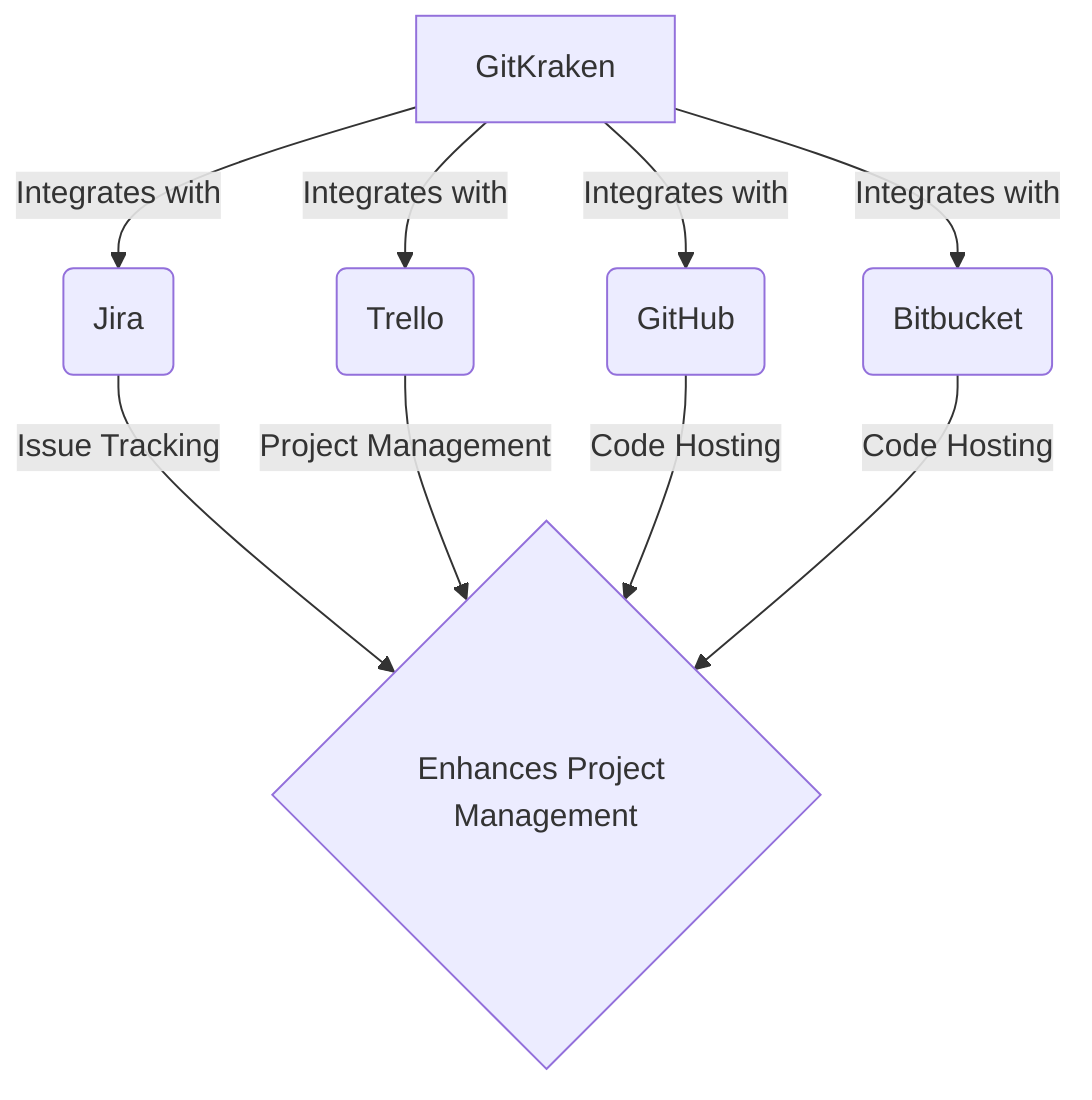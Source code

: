 graph TD
  A[GitKraken] -- Integrates with --> B(Jira)
  A -- Integrates with --> C(Trello)
  A -- Integrates with --> D(GitHub)
  A -- Integrates with --> E(Bitbucket)
  
  B -- Issue Tracking --> F{Enhances Project Management}
  C -- Project Management --> F
  D -- Code Hosting --> F
  E -- Code Hosting --> F